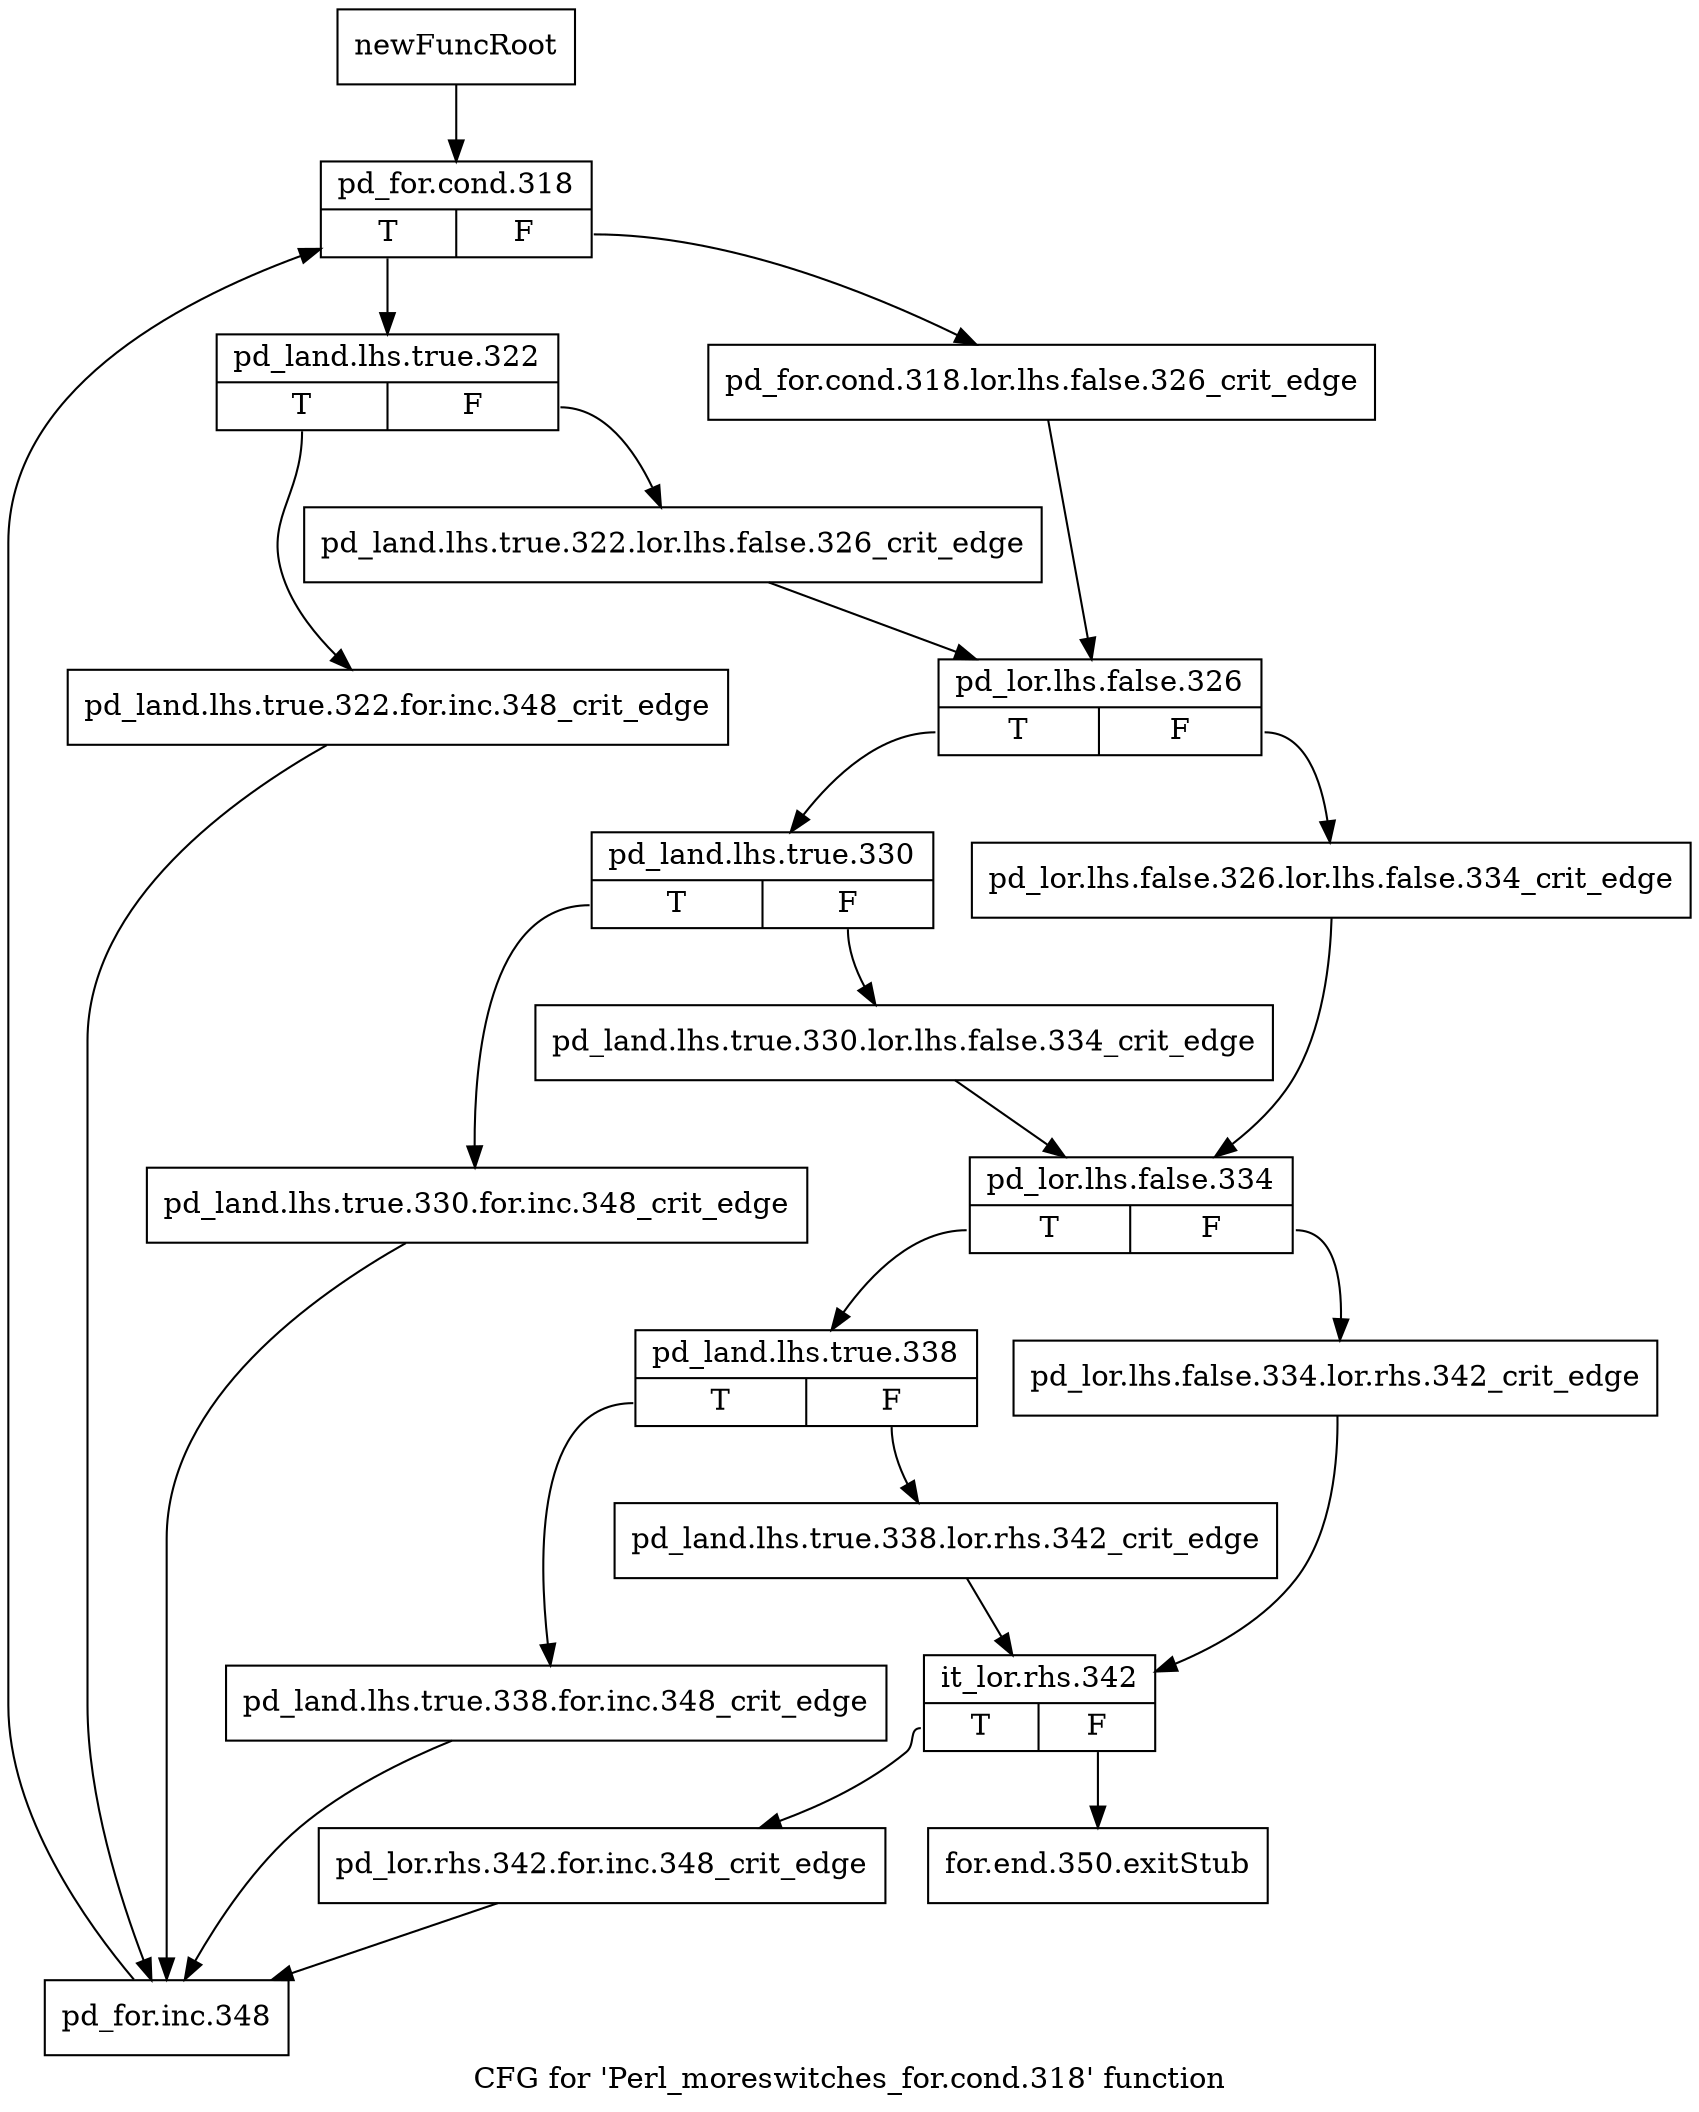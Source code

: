 digraph "CFG for 'Perl_moreswitches_for.cond.318' function" {
	label="CFG for 'Perl_moreswitches_for.cond.318' function";

	Node0x4d465a0 [shape=record,label="{newFuncRoot}"];
	Node0x4d465a0 -> Node0x4d491c0;
	Node0x4d49170 [shape=record,label="{for.end.350.exitStub}"];
	Node0x4d491c0 [shape=record,label="{pd_for.cond.318|{<s0>T|<s1>F}}"];
	Node0x4d491c0:s0 -> Node0x4d49260;
	Node0x4d491c0:s1 -> Node0x4d49210;
	Node0x4d49210 [shape=record,label="{pd_for.cond.318.lor.lhs.false.326_crit_edge}"];
	Node0x4d49210 -> Node0x4d49300;
	Node0x4d49260 [shape=record,label="{pd_land.lhs.true.322|{<s0>T|<s1>F}}"];
	Node0x4d49260:s0 -> Node0x4d496c0;
	Node0x4d49260:s1 -> Node0x4d492b0;
	Node0x4d492b0 [shape=record,label="{pd_land.lhs.true.322.lor.lhs.false.326_crit_edge}"];
	Node0x4d492b0 -> Node0x4d49300;
	Node0x4d49300 [shape=record,label="{pd_lor.lhs.false.326|{<s0>T|<s1>F}}"];
	Node0x4d49300:s0 -> Node0x4d493a0;
	Node0x4d49300:s1 -> Node0x4d49350;
	Node0x4d49350 [shape=record,label="{pd_lor.lhs.false.326.lor.lhs.false.334_crit_edge}"];
	Node0x4d49350 -> Node0x4d49440;
	Node0x4d493a0 [shape=record,label="{pd_land.lhs.true.330|{<s0>T|<s1>F}}"];
	Node0x4d493a0:s0 -> Node0x4d49670;
	Node0x4d493a0:s1 -> Node0x4d493f0;
	Node0x4d493f0 [shape=record,label="{pd_land.lhs.true.330.lor.lhs.false.334_crit_edge}"];
	Node0x4d493f0 -> Node0x4d49440;
	Node0x4d49440 [shape=record,label="{pd_lor.lhs.false.334|{<s0>T|<s1>F}}"];
	Node0x4d49440:s0 -> Node0x4d494e0;
	Node0x4d49440:s1 -> Node0x4d49490;
	Node0x4d49490 [shape=record,label="{pd_lor.lhs.false.334.lor.rhs.342_crit_edge}"];
	Node0x4d49490 -> Node0x4d49580;
	Node0x4d494e0 [shape=record,label="{pd_land.lhs.true.338|{<s0>T|<s1>F}}"];
	Node0x4d494e0:s0 -> Node0x4d49620;
	Node0x4d494e0:s1 -> Node0x4d49530;
	Node0x4d49530 [shape=record,label="{pd_land.lhs.true.338.lor.rhs.342_crit_edge}"];
	Node0x4d49530 -> Node0x4d49580;
	Node0x4d49580 [shape=record,label="{it_lor.rhs.342|{<s0>T|<s1>F}}"];
	Node0x4d49580:s0 -> Node0x4d495d0;
	Node0x4d49580:s1 -> Node0x4d49170;
	Node0x4d495d0 [shape=record,label="{pd_lor.rhs.342.for.inc.348_crit_edge}"];
	Node0x4d495d0 -> Node0x4d49710;
	Node0x4d49620 [shape=record,label="{pd_land.lhs.true.338.for.inc.348_crit_edge}"];
	Node0x4d49620 -> Node0x4d49710;
	Node0x4d49670 [shape=record,label="{pd_land.lhs.true.330.for.inc.348_crit_edge}"];
	Node0x4d49670 -> Node0x4d49710;
	Node0x4d496c0 [shape=record,label="{pd_land.lhs.true.322.for.inc.348_crit_edge}"];
	Node0x4d496c0 -> Node0x4d49710;
	Node0x4d49710 [shape=record,label="{pd_for.inc.348}"];
	Node0x4d49710 -> Node0x4d491c0;
}
